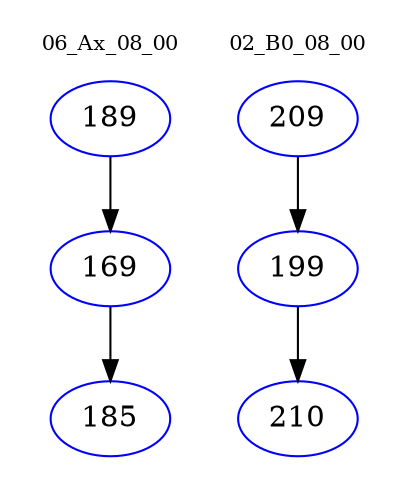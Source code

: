 digraph{
subgraph cluster_0 {
color = white
label = "06_Ax_08_00";
fontsize=10;
T0_189 [label="189", color="blue"]
T0_189 -> T0_169 [color="black"]
T0_169 [label="169", color="blue"]
T0_169 -> T0_185 [color="black"]
T0_185 [label="185", color="blue"]
}
subgraph cluster_1 {
color = white
label = "02_B0_08_00";
fontsize=10;
T1_209 [label="209", color="blue"]
T1_209 -> T1_199 [color="black"]
T1_199 [label="199", color="blue"]
T1_199 -> T1_210 [color="black"]
T1_210 [label="210", color="blue"]
}
}
